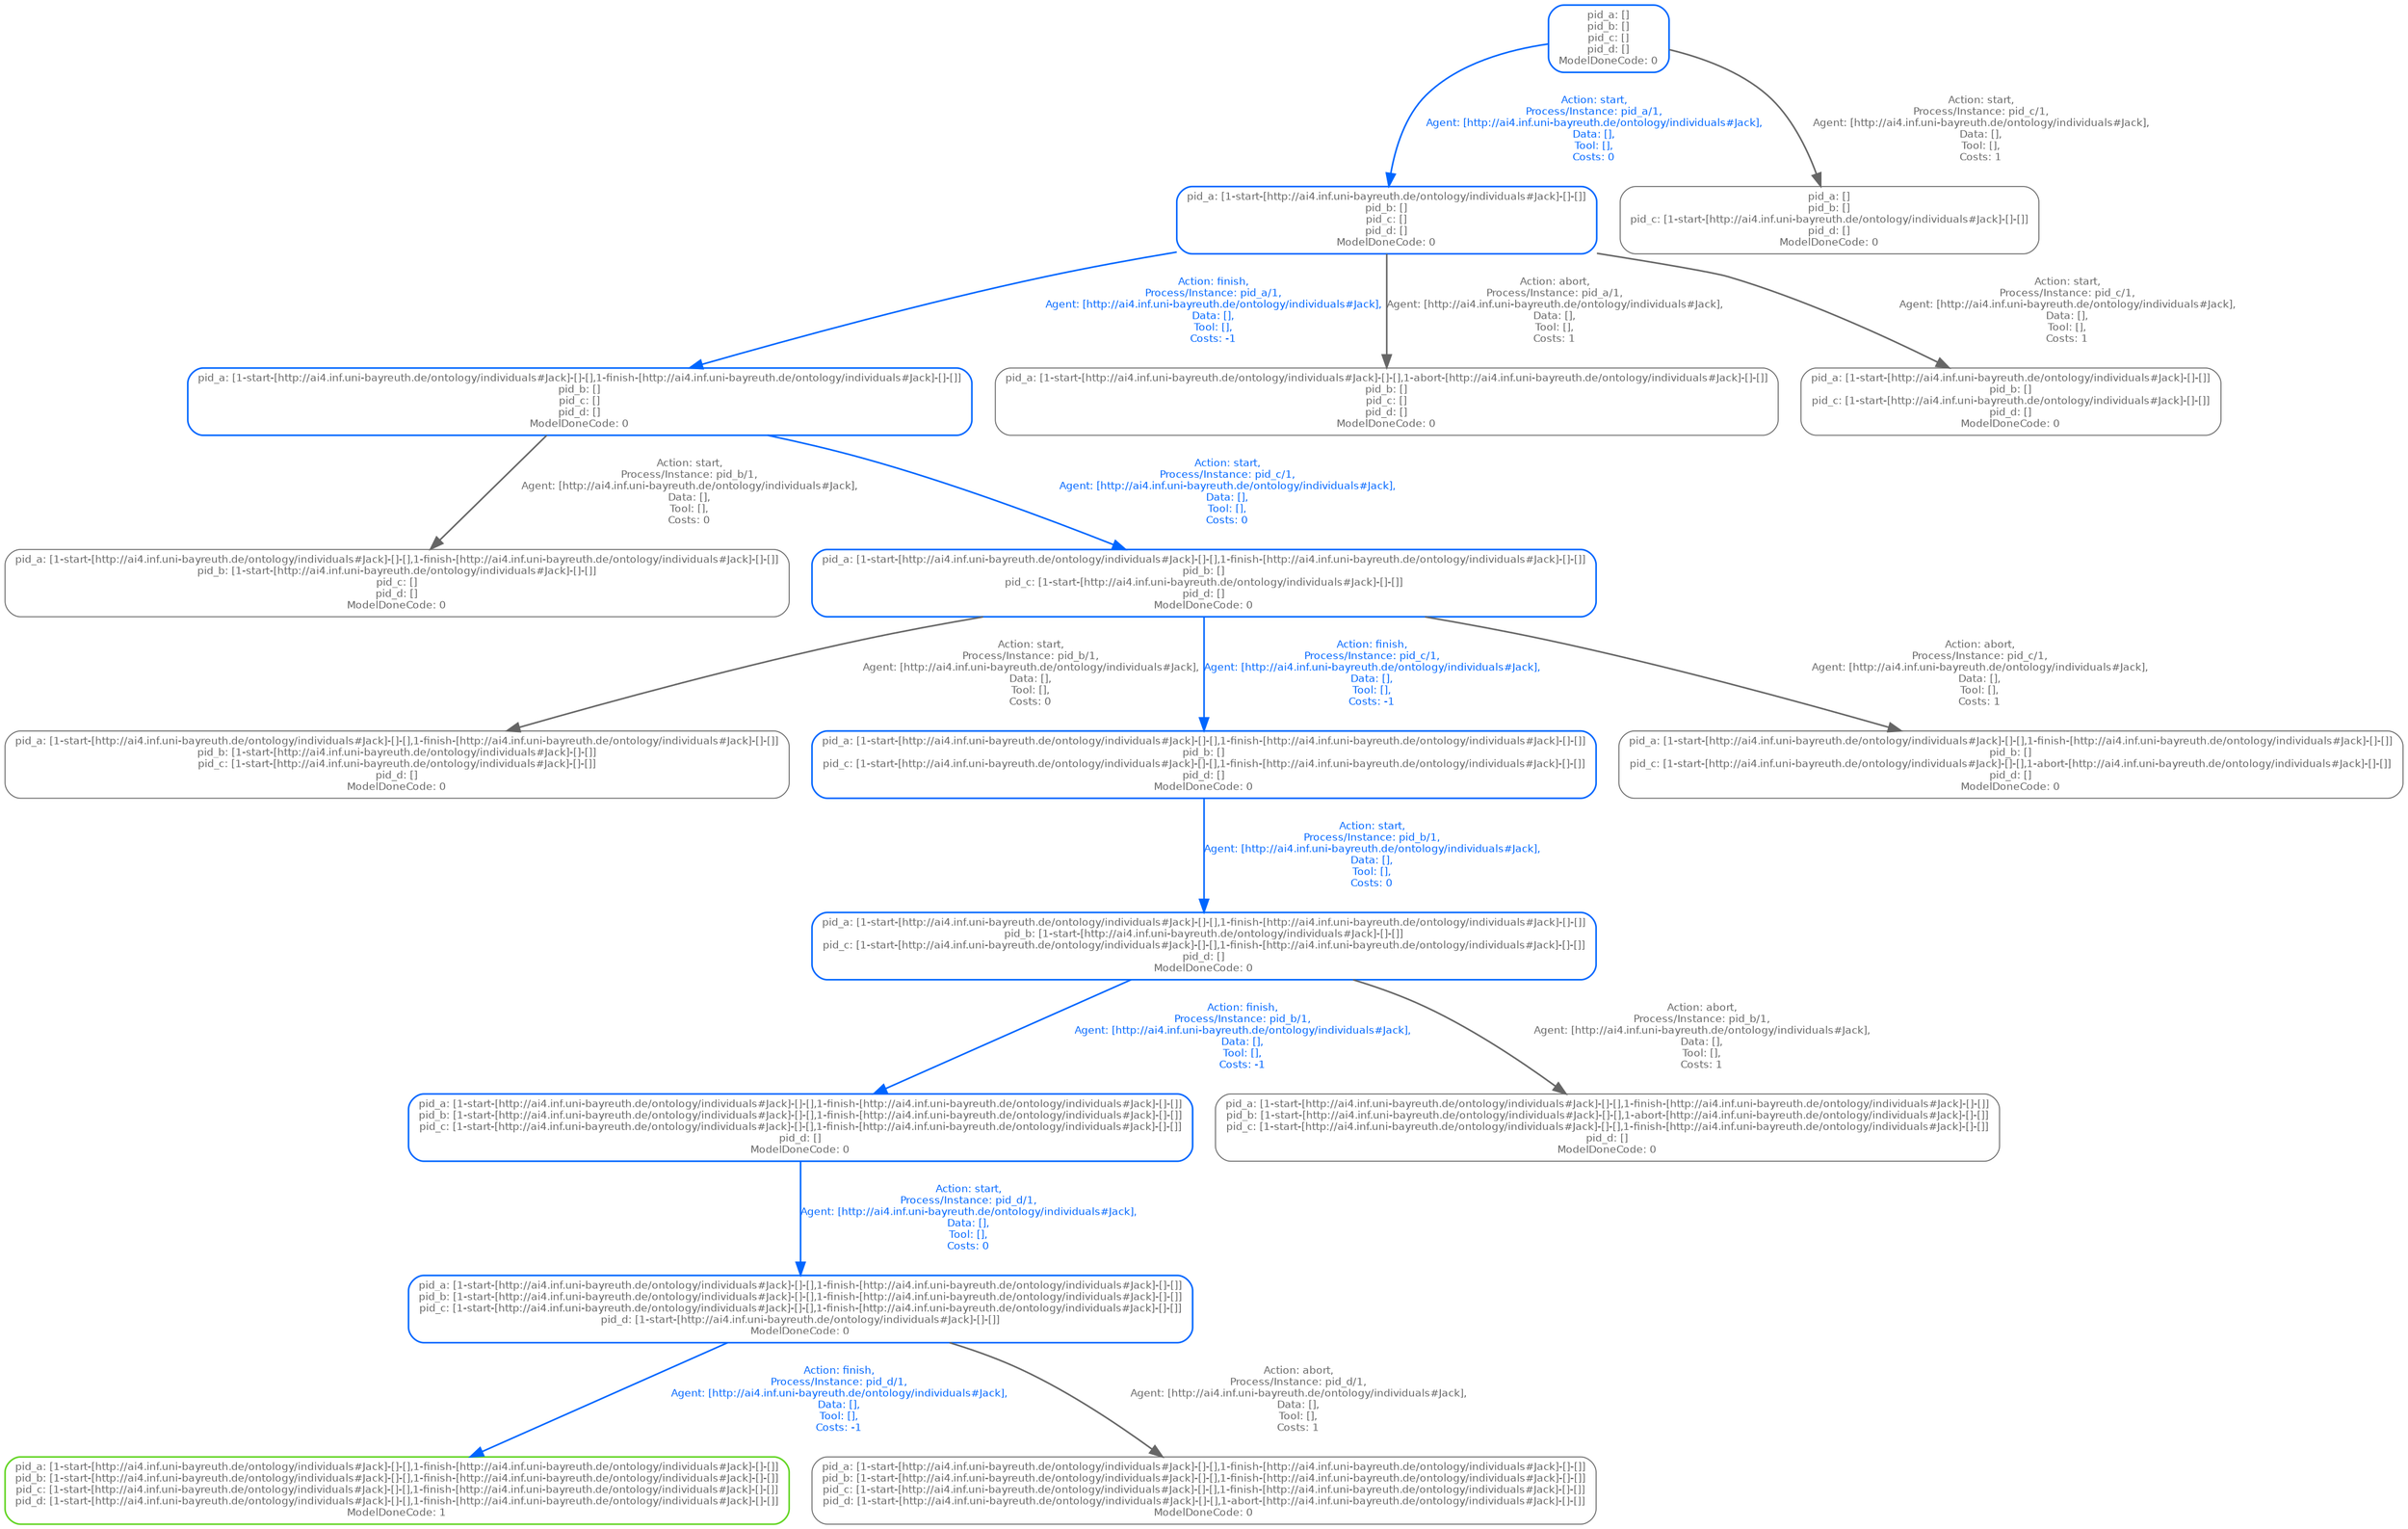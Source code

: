 digraph untitled 
{
 size = "30,30";

	"pid_a: []\npid_b: []\npid_c: []\npid_d: []\nModelDoneCode: 0" -> "pid_a: [1-start-[http://ai4.inf.uni-bayreuth.de/ontology/individuals#Jack]-[]-[]]\npid_b: []\npid_c: []\npid_d: []\nModelDoneCode: 0" [label="Action: start,\nProcess/Instance: pid_a/1,\nAgent: [http://ai4.inf.uni-bayreuth.de/ontology/individuals#Jack],\nData: [],\nTool: [],\nCosts: 0" style="setlinewidth(1.25)" color="#0066FF" fontcolor="#0066FF" fontcolor="#0066FF" fontcolor="#0066FF" fontname="Helvetica" fontsize="8"];
	"pid_a: []\npid_b: []\npid_c: []\npid_d: []\nModelDoneCode: 0" [label="pid_a: []\npid_b: []\npid_c: []\npid_d: []\nModelDoneCode: 0" shape=box color="#0066FF", fontcolor="#666666", fontname="Helvetica" fontsize="8", style="rounded, setlinewidth(1.25)"];
	"pid_a: [1-start-[http://ai4.inf.uni-bayreuth.de/ontology/individuals#Jack]-[]-[]]\npid_b: []\npid_c: []\npid_d: []\nModelDoneCode: 0" [label="pid_a: [1-start-[http://ai4.inf.uni-bayreuth.de/ontology/individuals#Jack]-[]-[]]\npid_b: []\npid_c: []\npid_d: []\nModelDoneCode: 0" shape=box color="#0066FF", fontcolor="#666666", fontname="Helvetica" fontsize="8", style="rounded, setlinewidth(1.25)"];
	"pid_a: []\npid_b: []\npid_c: []\npid_d: []\nModelDoneCode: 0" -> "pid_a: []\npid_b: []\npid_c: [1-start-[http://ai4.inf.uni-bayreuth.de/ontology/individuals#Jack]-[]-[]]\npid_d: []\nModelDoneCode: 0" [label="Action: start,\nProcess/Instance: pid_c/1,\nAgent: [http://ai4.inf.uni-bayreuth.de/ontology/individuals#Jack],\nData: [],\nTool: [],\nCosts: 1" style="setlinewidth(1.25)" color="#666666" fontcolor="#666666" fontname="Helvetica" fontsize="8"];
	"pid_a: []\npid_b: []\npid_c: []\npid_d: []\nModelDoneCode: 0" [label="pid_a: []\npid_b: []\npid_c: []\npid_d: []\nModelDoneCode: 0" shape=box color="#0066FF", fontcolor="#666666", fontname="Helvetica" fontsize="8", style="rounded, setlinewidth(1.25)"];
	"pid_a: []\npid_b: []\npid_c: [1-start-[http://ai4.inf.uni-bayreuth.de/ontology/individuals#Jack]-[]-[]]\npid_d: []\nModelDoneCode: 0" [label="pid_a: []\npid_b: []\npid_c: [1-start-[http://ai4.inf.uni-bayreuth.de/ontology/individuals#Jack]-[]-[]]\npid_d: []\nModelDoneCode: 0" shape=box color="#666666", fontcolor="#666666", fontname="Helvetica" fontsize="8", style="rounded, setlinewidth(0.75)"];
	"pid_a: [1-start-[http://ai4.inf.uni-bayreuth.de/ontology/individuals#Jack]-[]-[]]\npid_b: []\npid_c: []\npid_d: []\nModelDoneCode: 0" -> "pid_a: [1-start-[http://ai4.inf.uni-bayreuth.de/ontology/individuals#Jack]-[]-[],1-finish-[http://ai4.inf.uni-bayreuth.de/ontology/individuals#Jack]-[]-[]]\npid_b: []\npid_c: []\npid_d: []\nModelDoneCode: 0" [label="Action: finish,\nProcess/Instance: pid_a/1,\nAgent: [http://ai4.inf.uni-bayreuth.de/ontology/individuals#Jack],\nData: [],\nTool: [],\nCosts: -1" style="setlinewidth(1.25)" color="#0066FF" fontcolor="#0066FF" fontcolor="#0066FF" fontcolor="#0066FF" fontname="Helvetica" fontsize="8"];
	"pid_a: [1-start-[http://ai4.inf.uni-bayreuth.de/ontology/individuals#Jack]-[]-[]]\npid_b: []\npid_c: []\npid_d: []\nModelDoneCode: 0" [label="pid_a: [1-start-[http://ai4.inf.uni-bayreuth.de/ontology/individuals#Jack]-[]-[]]\npid_b: []\npid_c: []\npid_d: []\nModelDoneCode: 0" shape=box color="#0066FF", fontcolor="#666666", fontname="Helvetica" fontsize="8", style="rounded, setlinewidth(1.25)"];
	"pid_a: [1-start-[http://ai4.inf.uni-bayreuth.de/ontology/individuals#Jack]-[]-[],1-finish-[http://ai4.inf.uni-bayreuth.de/ontology/individuals#Jack]-[]-[]]\npid_b: []\npid_c: []\npid_d: []\nModelDoneCode: 0" [label="pid_a: [1-start-[http://ai4.inf.uni-bayreuth.de/ontology/individuals#Jack]-[]-[],1-finish-[http://ai4.inf.uni-bayreuth.de/ontology/individuals#Jack]-[]-[]]\npid_b: []\npid_c: []\npid_d: []\nModelDoneCode: 0" shape=box color="#0066FF", fontcolor="#666666", fontname="Helvetica" fontsize="8", style="rounded, setlinewidth(1.25)"];
	"pid_a: [1-start-[http://ai4.inf.uni-bayreuth.de/ontology/individuals#Jack]-[]-[]]\npid_b: []\npid_c: []\npid_d: []\nModelDoneCode: 0" -> "pid_a: [1-start-[http://ai4.inf.uni-bayreuth.de/ontology/individuals#Jack]-[]-[],1-abort-[http://ai4.inf.uni-bayreuth.de/ontology/individuals#Jack]-[]-[]]\npid_b: []\npid_c: []\npid_d: []\nModelDoneCode: 0" [label="Action: abort,\nProcess/Instance: pid_a/1,\nAgent: [http://ai4.inf.uni-bayreuth.de/ontology/individuals#Jack],\nData: [],\nTool: [],\nCosts: 1" style="setlinewidth(1.25)" color="#666666" fontcolor="#666666" fontname="Helvetica" fontsize="8"];
	"pid_a: [1-start-[http://ai4.inf.uni-bayreuth.de/ontology/individuals#Jack]-[]-[]]\npid_b: []\npid_c: []\npid_d: []\nModelDoneCode: 0" [label="pid_a: [1-start-[http://ai4.inf.uni-bayreuth.de/ontology/individuals#Jack]-[]-[]]\npid_b: []\npid_c: []\npid_d: []\nModelDoneCode: 0" shape=box color="#0066FF", fontcolor="#666666", fontname="Helvetica" fontsize="8", style="rounded, setlinewidth(1.25)"];
	"pid_a: [1-start-[http://ai4.inf.uni-bayreuth.de/ontology/individuals#Jack]-[]-[],1-abort-[http://ai4.inf.uni-bayreuth.de/ontology/individuals#Jack]-[]-[]]\npid_b: []\npid_c: []\npid_d: []\nModelDoneCode: 0" [label="pid_a: [1-start-[http://ai4.inf.uni-bayreuth.de/ontology/individuals#Jack]-[]-[],1-abort-[http://ai4.inf.uni-bayreuth.de/ontology/individuals#Jack]-[]-[]]\npid_b: []\npid_c: []\npid_d: []\nModelDoneCode: 0" shape=box color="#666666", fontcolor="#666666", fontname="Helvetica" fontsize="8", style="rounded, setlinewidth(0.75)"];
	"pid_a: [1-start-[http://ai4.inf.uni-bayreuth.de/ontology/individuals#Jack]-[]-[]]\npid_b: []\npid_c: []\npid_d: []\nModelDoneCode: 0" -> "pid_a: [1-start-[http://ai4.inf.uni-bayreuth.de/ontology/individuals#Jack]-[]-[]]\npid_b: []\npid_c: [1-start-[http://ai4.inf.uni-bayreuth.de/ontology/individuals#Jack]-[]-[]]\npid_d: []\nModelDoneCode: 0" [label="Action: start,\nProcess/Instance: pid_c/1,\nAgent: [http://ai4.inf.uni-bayreuth.de/ontology/individuals#Jack],\nData: [],\nTool: [],\nCosts: 1" style="setlinewidth(1.25)" color="#666666" fontcolor="#666666" fontname="Helvetica" fontsize="8"];
	"pid_a: [1-start-[http://ai4.inf.uni-bayreuth.de/ontology/individuals#Jack]-[]-[]]\npid_b: []\npid_c: []\npid_d: []\nModelDoneCode: 0" [label="pid_a: [1-start-[http://ai4.inf.uni-bayreuth.de/ontology/individuals#Jack]-[]-[]]\npid_b: []\npid_c: []\npid_d: []\nModelDoneCode: 0" shape=box color="#0066FF", fontcolor="#666666", fontname="Helvetica" fontsize="8", style="rounded, setlinewidth(1.25)"];
	"pid_a: [1-start-[http://ai4.inf.uni-bayreuth.de/ontology/individuals#Jack]-[]-[]]\npid_b: []\npid_c: [1-start-[http://ai4.inf.uni-bayreuth.de/ontology/individuals#Jack]-[]-[]]\npid_d: []\nModelDoneCode: 0" [label="pid_a: [1-start-[http://ai4.inf.uni-bayreuth.de/ontology/individuals#Jack]-[]-[]]\npid_b: []\npid_c: [1-start-[http://ai4.inf.uni-bayreuth.de/ontology/individuals#Jack]-[]-[]]\npid_d: []\nModelDoneCode: 0" shape=box color="#666666", fontcolor="#666666", fontname="Helvetica" fontsize="8", style="rounded, setlinewidth(0.75)"];
	"pid_a: [1-start-[http://ai4.inf.uni-bayreuth.de/ontology/individuals#Jack]-[]-[],1-finish-[http://ai4.inf.uni-bayreuth.de/ontology/individuals#Jack]-[]-[]]\npid_b: []\npid_c: []\npid_d: []\nModelDoneCode: 0" -> "pid_a: [1-start-[http://ai4.inf.uni-bayreuth.de/ontology/individuals#Jack]-[]-[],1-finish-[http://ai4.inf.uni-bayreuth.de/ontology/individuals#Jack]-[]-[]]\npid_b: [1-start-[http://ai4.inf.uni-bayreuth.de/ontology/individuals#Jack]-[]-[]]\npid_c: []\npid_d: []\nModelDoneCode: 0" [label="Action: start,\nProcess/Instance: pid_b/1,\nAgent: [http://ai4.inf.uni-bayreuth.de/ontology/individuals#Jack],\nData: [],\nTool: [],\nCosts: 0" style="setlinewidth(1.25)" color="#666666" fontcolor="#666666" fontname="Helvetica" fontsize="8"];
	"pid_a: [1-start-[http://ai4.inf.uni-bayreuth.de/ontology/individuals#Jack]-[]-[],1-finish-[http://ai4.inf.uni-bayreuth.de/ontology/individuals#Jack]-[]-[]]\npid_b: []\npid_c: []\npid_d: []\nModelDoneCode: 0" [label="pid_a: [1-start-[http://ai4.inf.uni-bayreuth.de/ontology/individuals#Jack]-[]-[],1-finish-[http://ai4.inf.uni-bayreuth.de/ontology/individuals#Jack]-[]-[]]\npid_b: []\npid_c: []\npid_d: []\nModelDoneCode: 0" shape=box color="#0066FF", fontcolor="#666666", fontname="Helvetica" fontsize="8", style="rounded, setlinewidth(1.25)"];
	"pid_a: [1-start-[http://ai4.inf.uni-bayreuth.de/ontology/individuals#Jack]-[]-[],1-finish-[http://ai4.inf.uni-bayreuth.de/ontology/individuals#Jack]-[]-[]]\npid_b: [1-start-[http://ai4.inf.uni-bayreuth.de/ontology/individuals#Jack]-[]-[]]\npid_c: []\npid_d: []\nModelDoneCode: 0" [label="pid_a: [1-start-[http://ai4.inf.uni-bayreuth.de/ontology/individuals#Jack]-[]-[],1-finish-[http://ai4.inf.uni-bayreuth.de/ontology/individuals#Jack]-[]-[]]\npid_b: [1-start-[http://ai4.inf.uni-bayreuth.de/ontology/individuals#Jack]-[]-[]]\npid_c: []\npid_d: []\nModelDoneCode: 0" shape=box color="#666666", fontcolor="#666666", fontname="Helvetica" fontsize="8", style="rounded, setlinewidth(0.75)"];
	"pid_a: [1-start-[http://ai4.inf.uni-bayreuth.de/ontology/individuals#Jack]-[]-[],1-finish-[http://ai4.inf.uni-bayreuth.de/ontology/individuals#Jack]-[]-[]]\npid_b: []\npid_c: []\npid_d: []\nModelDoneCode: 0" -> "pid_a: [1-start-[http://ai4.inf.uni-bayreuth.de/ontology/individuals#Jack]-[]-[],1-finish-[http://ai4.inf.uni-bayreuth.de/ontology/individuals#Jack]-[]-[]]\npid_b: []\npid_c: [1-start-[http://ai4.inf.uni-bayreuth.de/ontology/individuals#Jack]-[]-[]]\npid_d: []\nModelDoneCode: 0" [label="Action: start,\nProcess/Instance: pid_c/1,\nAgent: [http://ai4.inf.uni-bayreuth.de/ontology/individuals#Jack],\nData: [],\nTool: [],\nCosts: 0" style="setlinewidth(1.25)" color="#0066FF" fontcolor="#0066FF" fontcolor="#0066FF" fontcolor="#0066FF" fontname="Helvetica" fontsize="8"];
	"pid_a: [1-start-[http://ai4.inf.uni-bayreuth.de/ontology/individuals#Jack]-[]-[],1-finish-[http://ai4.inf.uni-bayreuth.de/ontology/individuals#Jack]-[]-[]]\npid_b: []\npid_c: []\npid_d: []\nModelDoneCode: 0" [label="pid_a: [1-start-[http://ai4.inf.uni-bayreuth.de/ontology/individuals#Jack]-[]-[],1-finish-[http://ai4.inf.uni-bayreuth.de/ontology/individuals#Jack]-[]-[]]\npid_b: []\npid_c: []\npid_d: []\nModelDoneCode: 0" shape=box color="#0066FF", fontcolor="#666666", fontname="Helvetica" fontsize="8", style="rounded, setlinewidth(1.25)"];
	"pid_a: [1-start-[http://ai4.inf.uni-bayreuth.de/ontology/individuals#Jack]-[]-[],1-finish-[http://ai4.inf.uni-bayreuth.de/ontology/individuals#Jack]-[]-[]]\npid_b: []\npid_c: [1-start-[http://ai4.inf.uni-bayreuth.de/ontology/individuals#Jack]-[]-[]]\npid_d: []\nModelDoneCode: 0" [label="pid_a: [1-start-[http://ai4.inf.uni-bayreuth.de/ontology/individuals#Jack]-[]-[],1-finish-[http://ai4.inf.uni-bayreuth.de/ontology/individuals#Jack]-[]-[]]\npid_b: []\npid_c: [1-start-[http://ai4.inf.uni-bayreuth.de/ontology/individuals#Jack]-[]-[]]\npid_d: []\nModelDoneCode: 0" shape=box color="#0066FF", fontcolor="#666666", fontname="Helvetica" fontsize="8", style="rounded, setlinewidth(1.25)"];
	"pid_a: [1-start-[http://ai4.inf.uni-bayreuth.de/ontology/individuals#Jack]-[]-[],1-finish-[http://ai4.inf.uni-bayreuth.de/ontology/individuals#Jack]-[]-[]]\npid_b: []\npid_c: [1-start-[http://ai4.inf.uni-bayreuth.de/ontology/individuals#Jack]-[]-[]]\npid_d: []\nModelDoneCode: 0" -> "pid_a: [1-start-[http://ai4.inf.uni-bayreuth.de/ontology/individuals#Jack]-[]-[],1-finish-[http://ai4.inf.uni-bayreuth.de/ontology/individuals#Jack]-[]-[]]\npid_b: [1-start-[http://ai4.inf.uni-bayreuth.de/ontology/individuals#Jack]-[]-[]]\npid_c: [1-start-[http://ai4.inf.uni-bayreuth.de/ontology/individuals#Jack]-[]-[]]\npid_d: []\nModelDoneCode: 0" [label="Action: start,\nProcess/Instance: pid_b/1,\nAgent: [http://ai4.inf.uni-bayreuth.de/ontology/individuals#Jack],\nData: [],\nTool: [],\nCosts: 0" style="setlinewidth(1.25)" color="#666666" fontcolor="#666666" fontname="Helvetica" fontsize="8"];
	"pid_a: [1-start-[http://ai4.inf.uni-bayreuth.de/ontology/individuals#Jack]-[]-[],1-finish-[http://ai4.inf.uni-bayreuth.de/ontology/individuals#Jack]-[]-[]]\npid_b: []\npid_c: [1-start-[http://ai4.inf.uni-bayreuth.de/ontology/individuals#Jack]-[]-[]]\npid_d: []\nModelDoneCode: 0" [label="pid_a: [1-start-[http://ai4.inf.uni-bayreuth.de/ontology/individuals#Jack]-[]-[],1-finish-[http://ai4.inf.uni-bayreuth.de/ontology/individuals#Jack]-[]-[]]\npid_b: []\npid_c: [1-start-[http://ai4.inf.uni-bayreuth.de/ontology/individuals#Jack]-[]-[]]\npid_d: []\nModelDoneCode: 0" shape=box color="#0066FF", fontcolor="#666666", fontname="Helvetica" fontsize="8", style="rounded, setlinewidth(1.25)"];
	"pid_a: [1-start-[http://ai4.inf.uni-bayreuth.de/ontology/individuals#Jack]-[]-[],1-finish-[http://ai4.inf.uni-bayreuth.de/ontology/individuals#Jack]-[]-[]]\npid_b: [1-start-[http://ai4.inf.uni-bayreuth.de/ontology/individuals#Jack]-[]-[]]\npid_c: [1-start-[http://ai4.inf.uni-bayreuth.de/ontology/individuals#Jack]-[]-[]]\npid_d: []\nModelDoneCode: 0" [label="pid_a: [1-start-[http://ai4.inf.uni-bayreuth.de/ontology/individuals#Jack]-[]-[],1-finish-[http://ai4.inf.uni-bayreuth.de/ontology/individuals#Jack]-[]-[]]\npid_b: [1-start-[http://ai4.inf.uni-bayreuth.de/ontology/individuals#Jack]-[]-[]]\npid_c: [1-start-[http://ai4.inf.uni-bayreuth.de/ontology/individuals#Jack]-[]-[]]\npid_d: []\nModelDoneCode: 0" shape=box color="#666666", fontcolor="#666666", fontname="Helvetica" fontsize="8", style="rounded, setlinewidth(0.75)"];
	"pid_a: [1-start-[http://ai4.inf.uni-bayreuth.de/ontology/individuals#Jack]-[]-[],1-finish-[http://ai4.inf.uni-bayreuth.de/ontology/individuals#Jack]-[]-[]]\npid_b: []\npid_c: [1-start-[http://ai4.inf.uni-bayreuth.de/ontology/individuals#Jack]-[]-[]]\npid_d: []\nModelDoneCode: 0" -> "pid_a: [1-start-[http://ai4.inf.uni-bayreuth.de/ontology/individuals#Jack]-[]-[],1-finish-[http://ai4.inf.uni-bayreuth.de/ontology/individuals#Jack]-[]-[]]\npid_b: []\npid_c: [1-start-[http://ai4.inf.uni-bayreuth.de/ontology/individuals#Jack]-[]-[],1-finish-[http://ai4.inf.uni-bayreuth.de/ontology/individuals#Jack]-[]-[]]\npid_d: []\nModelDoneCode: 0" [label="Action: finish,\nProcess/Instance: pid_c/1,\nAgent: [http://ai4.inf.uni-bayreuth.de/ontology/individuals#Jack],\nData: [],\nTool: [],\nCosts: -1" style="setlinewidth(1.25)" color="#0066FF" fontcolor="#0066FF" fontcolor="#0066FF" fontcolor="#0066FF" fontname="Helvetica" fontsize="8"];
	"pid_a: [1-start-[http://ai4.inf.uni-bayreuth.de/ontology/individuals#Jack]-[]-[],1-finish-[http://ai4.inf.uni-bayreuth.de/ontology/individuals#Jack]-[]-[]]\npid_b: []\npid_c: [1-start-[http://ai4.inf.uni-bayreuth.de/ontology/individuals#Jack]-[]-[]]\npid_d: []\nModelDoneCode: 0" [label="pid_a: [1-start-[http://ai4.inf.uni-bayreuth.de/ontology/individuals#Jack]-[]-[],1-finish-[http://ai4.inf.uni-bayreuth.de/ontology/individuals#Jack]-[]-[]]\npid_b: []\npid_c: [1-start-[http://ai4.inf.uni-bayreuth.de/ontology/individuals#Jack]-[]-[]]\npid_d: []\nModelDoneCode: 0" shape=box color="#0066FF", fontcolor="#666666", fontname="Helvetica" fontsize="8", style="rounded, setlinewidth(1.25)"];
	"pid_a: [1-start-[http://ai4.inf.uni-bayreuth.de/ontology/individuals#Jack]-[]-[],1-finish-[http://ai4.inf.uni-bayreuth.de/ontology/individuals#Jack]-[]-[]]\npid_b: []\npid_c: [1-start-[http://ai4.inf.uni-bayreuth.de/ontology/individuals#Jack]-[]-[],1-finish-[http://ai4.inf.uni-bayreuth.de/ontology/individuals#Jack]-[]-[]]\npid_d: []\nModelDoneCode: 0" [label="pid_a: [1-start-[http://ai4.inf.uni-bayreuth.de/ontology/individuals#Jack]-[]-[],1-finish-[http://ai4.inf.uni-bayreuth.de/ontology/individuals#Jack]-[]-[]]\npid_b: []\npid_c: [1-start-[http://ai4.inf.uni-bayreuth.de/ontology/individuals#Jack]-[]-[],1-finish-[http://ai4.inf.uni-bayreuth.de/ontology/individuals#Jack]-[]-[]]\npid_d: []\nModelDoneCode: 0" shape=box color="#0066FF", fontcolor="#666666", fontname="Helvetica" fontsize="8", style="rounded, setlinewidth(1.25)"];
	"pid_a: [1-start-[http://ai4.inf.uni-bayreuth.de/ontology/individuals#Jack]-[]-[],1-finish-[http://ai4.inf.uni-bayreuth.de/ontology/individuals#Jack]-[]-[]]\npid_b: []\npid_c: [1-start-[http://ai4.inf.uni-bayreuth.de/ontology/individuals#Jack]-[]-[]]\npid_d: []\nModelDoneCode: 0" -> "pid_a: [1-start-[http://ai4.inf.uni-bayreuth.de/ontology/individuals#Jack]-[]-[],1-finish-[http://ai4.inf.uni-bayreuth.de/ontology/individuals#Jack]-[]-[]]\npid_b: []\npid_c: [1-start-[http://ai4.inf.uni-bayreuth.de/ontology/individuals#Jack]-[]-[],1-abort-[http://ai4.inf.uni-bayreuth.de/ontology/individuals#Jack]-[]-[]]\npid_d: []\nModelDoneCode: 0" [label="Action: abort,\nProcess/Instance: pid_c/1,\nAgent: [http://ai4.inf.uni-bayreuth.de/ontology/individuals#Jack],\nData: [],\nTool: [],\nCosts: 1" style="setlinewidth(1.25)" color="#666666" fontcolor="#666666" fontname="Helvetica" fontsize="8"];
	"pid_a: [1-start-[http://ai4.inf.uni-bayreuth.de/ontology/individuals#Jack]-[]-[],1-finish-[http://ai4.inf.uni-bayreuth.de/ontology/individuals#Jack]-[]-[]]\npid_b: []\npid_c: [1-start-[http://ai4.inf.uni-bayreuth.de/ontology/individuals#Jack]-[]-[]]\npid_d: []\nModelDoneCode: 0" [label="pid_a: [1-start-[http://ai4.inf.uni-bayreuth.de/ontology/individuals#Jack]-[]-[],1-finish-[http://ai4.inf.uni-bayreuth.de/ontology/individuals#Jack]-[]-[]]\npid_b: []\npid_c: [1-start-[http://ai4.inf.uni-bayreuth.de/ontology/individuals#Jack]-[]-[]]\npid_d: []\nModelDoneCode: 0" shape=box color="#0066FF", fontcolor="#666666", fontname="Helvetica" fontsize="8", style="rounded, setlinewidth(1.25)"];
	"pid_a: [1-start-[http://ai4.inf.uni-bayreuth.de/ontology/individuals#Jack]-[]-[],1-finish-[http://ai4.inf.uni-bayreuth.de/ontology/individuals#Jack]-[]-[]]\npid_b: []\npid_c: [1-start-[http://ai4.inf.uni-bayreuth.de/ontology/individuals#Jack]-[]-[],1-abort-[http://ai4.inf.uni-bayreuth.de/ontology/individuals#Jack]-[]-[]]\npid_d: []\nModelDoneCode: 0" [label="pid_a: [1-start-[http://ai4.inf.uni-bayreuth.de/ontology/individuals#Jack]-[]-[],1-finish-[http://ai4.inf.uni-bayreuth.de/ontology/individuals#Jack]-[]-[]]\npid_b: []\npid_c: [1-start-[http://ai4.inf.uni-bayreuth.de/ontology/individuals#Jack]-[]-[],1-abort-[http://ai4.inf.uni-bayreuth.de/ontology/individuals#Jack]-[]-[]]\npid_d: []\nModelDoneCode: 0" shape=box color="#666666", fontcolor="#666666", fontname="Helvetica" fontsize="8", style="rounded, setlinewidth(0.75)"];
	"pid_a: [1-start-[http://ai4.inf.uni-bayreuth.de/ontology/individuals#Jack]-[]-[],1-finish-[http://ai4.inf.uni-bayreuth.de/ontology/individuals#Jack]-[]-[]]\npid_b: []\npid_c: [1-start-[http://ai4.inf.uni-bayreuth.de/ontology/individuals#Jack]-[]-[],1-finish-[http://ai4.inf.uni-bayreuth.de/ontology/individuals#Jack]-[]-[]]\npid_d: []\nModelDoneCode: 0" -> "pid_a: [1-start-[http://ai4.inf.uni-bayreuth.de/ontology/individuals#Jack]-[]-[],1-finish-[http://ai4.inf.uni-bayreuth.de/ontology/individuals#Jack]-[]-[]]\npid_b: [1-start-[http://ai4.inf.uni-bayreuth.de/ontology/individuals#Jack]-[]-[]]\npid_c: [1-start-[http://ai4.inf.uni-bayreuth.de/ontology/individuals#Jack]-[]-[],1-finish-[http://ai4.inf.uni-bayreuth.de/ontology/individuals#Jack]-[]-[]]\npid_d: []\nModelDoneCode: 0" [label="Action: start,\nProcess/Instance: pid_b/1,\nAgent: [http://ai4.inf.uni-bayreuth.de/ontology/individuals#Jack],\nData: [],\nTool: [],\nCosts: 0" style="setlinewidth(1.25)" color="#0066FF" fontcolor="#0066FF" fontcolor="#0066FF" fontcolor="#0066FF" fontname="Helvetica" fontsize="8"];
	"pid_a: [1-start-[http://ai4.inf.uni-bayreuth.de/ontology/individuals#Jack]-[]-[],1-finish-[http://ai4.inf.uni-bayreuth.de/ontology/individuals#Jack]-[]-[]]\npid_b: []\npid_c: [1-start-[http://ai4.inf.uni-bayreuth.de/ontology/individuals#Jack]-[]-[],1-finish-[http://ai4.inf.uni-bayreuth.de/ontology/individuals#Jack]-[]-[]]\npid_d: []\nModelDoneCode: 0" [label="pid_a: [1-start-[http://ai4.inf.uni-bayreuth.de/ontology/individuals#Jack]-[]-[],1-finish-[http://ai4.inf.uni-bayreuth.de/ontology/individuals#Jack]-[]-[]]\npid_b: []\npid_c: [1-start-[http://ai4.inf.uni-bayreuth.de/ontology/individuals#Jack]-[]-[],1-finish-[http://ai4.inf.uni-bayreuth.de/ontology/individuals#Jack]-[]-[]]\npid_d: []\nModelDoneCode: 0" shape=box color="#0066FF", fontcolor="#666666", fontname="Helvetica" fontsize="8", style="rounded, setlinewidth(1.25)"];
	"pid_a: [1-start-[http://ai4.inf.uni-bayreuth.de/ontology/individuals#Jack]-[]-[],1-finish-[http://ai4.inf.uni-bayreuth.de/ontology/individuals#Jack]-[]-[]]\npid_b: [1-start-[http://ai4.inf.uni-bayreuth.de/ontology/individuals#Jack]-[]-[]]\npid_c: [1-start-[http://ai4.inf.uni-bayreuth.de/ontology/individuals#Jack]-[]-[],1-finish-[http://ai4.inf.uni-bayreuth.de/ontology/individuals#Jack]-[]-[]]\npid_d: []\nModelDoneCode: 0" [label="pid_a: [1-start-[http://ai4.inf.uni-bayreuth.de/ontology/individuals#Jack]-[]-[],1-finish-[http://ai4.inf.uni-bayreuth.de/ontology/individuals#Jack]-[]-[]]\npid_b: [1-start-[http://ai4.inf.uni-bayreuth.de/ontology/individuals#Jack]-[]-[]]\npid_c: [1-start-[http://ai4.inf.uni-bayreuth.de/ontology/individuals#Jack]-[]-[],1-finish-[http://ai4.inf.uni-bayreuth.de/ontology/individuals#Jack]-[]-[]]\npid_d: []\nModelDoneCode: 0" shape=box color="#0066FF", fontcolor="#666666", fontname="Helvetica" fontsize="8", style="rounded, setlinewidth(1.25)"];
	"pid_a: [1-start-[http://ai4.inf.uni-bayreuth.de/ontology/individuals#Jack]-[]-[],1-finish-[http://ai4.inf.uni-bayreuth.de/ontology/individuals#Jack]-[]-[]]\npid_b: [1-start-[http://ai4.inf.uni-bayreuth.de/ontology/individuals#Jack]-[]-[]]\npid_c: [1-start-[http://ai4.inf.uni-bayreuth.de/ontology/individuals#Jack]-[]-[],1-finish-[http://ai4.inf.uni-bayreuth.de/ontology/individuals#Jack]-[]-[]]\npid_d: []\nModelDoneCode: 0" -> "pid_a: [1-start-[http://ai4.inf.uni-bayreuth.de/ontology/individuals#Jack]-[]-[],1-finish-[http://ai4.inf.uni-bayreuth.de/ontology/individuals#Jack]-[]-[]]\npid_b: [1-start-[http://ai4.inf.uni-bayreuth.de/ontology/individuals#Jack]-[]-[],1-finish-[http://ai4.inf.uni-bayreuth.de/ontology/individuals#Jack]-[]-[]]\npid_c: [1-start-[http://ai4.inf.uni-bayreuth.de/ontology/individuals#Jack]-[]-[],1-finish-[http://ai4.inf.uni-bayreuth.de/ontology/individuals#Jack]-[]-[]]\npid_d: []\nModelDoneCode: 0" [label="Action: finish,\nProcess/Instance: pid_b/1,\nAgent: [http://ai4.inf.uni-bayreuth.de/ontology/individuals#Jack],\nData: [],\nTool: [],\nCosts: -1" style="setlinewidth(1.25)" color="#0066FF" fontcolor="#0066FF" fontcolor="#0066FF" fontcolor="#0066FF" fontname="Helvetica" fontsize="8"];
	"pid_a: [1-start-[http://ai4.inf.uni-bayreuth.de/ontology/individuals#Jack]-[]-[],1-finish-[http://ai4.inf.uni-bayreuth.de/ontology/individuals#Jack]-[]-[]]\npid_b: [1-start-[http://ai4.inf.uni-bayreuth.de/ontology/individuals#Jack]-[]-[]]\npid_c: [1-start-[http://ai4.inf.uni-bayreuth.de/ontology/individuals#Jack]-[]-[],1-finish-[http://ai4.inf.uni-bayreuth.de/ontology/individuals#Jack]-[]-[]]\npid_d: []\nModelDoneCode: 0" [label="pid_a: [1-start-[http://ai4.inf.uni-bayreuth.de/ontology/individuals#Jack]-[]-[],1-finish-[http://ai4.inf.uni-bayreuth.de/ontology/individuals#Jack]-[]-[]]\npid_b: [1-start-[http://ai4.inf.uni-bayreuth.de/ontology/individuals#Jack]-[]-[]]\npid_c: [1-start-[http://ai4.inf.uni-bayreuth.de/ontology/individuals#Jack]-[]-[],1-finish-[http://ai4.inf.uni-bayreuth.de/ontology/individuals#Jack]-[]-[]]\npid_d: []\nModelDoneCode: 0" shape=box color="#0066FF", fontcolor="#666666", fontname="Helvetica" fontsize="8", style="rounded, setlinewidth(1.25)"];
	"pid_a: [1-start-[http://ai4.inf.uni-bayreuth.de/ontology/individuals#Jack]-[]-[],1-finish-[http://ai4.inf.uni-bayreuth.de/ontology/individuals#Jack]-[]-[]]\npid_b: [1-start-[http://ai4.inf.uni-bayreuth.de/ontology/individuals#Jack]-[]-[],1-finish-[http://ai4.inf.uni-bayreuth.de/ontology/individuals#Jack]-[]-[]]\npid_c: [1-start-[http://ai4.inf.uni-bayreuth.de/ontology/individuals#Jack]-[]-[],1-finish-[http://ai4.inf.uni-bayreuth.de/ontology/individuals#Jack]-[]-[]]\npid_d: []\nModelDoneCode: 0" [label="pid_a: [1-start-[http://ai4.inf.uni-bayreuth.de/ontology/individuals#Jack]-[]-[],1-finish-[http://ai4.inf.uni-bayreuth.de/ontology/individuals#Jack]-[]-[]]\npid_b: [1-start-[http://ai4.inf.uni-bayreuth.de/ontology/individuals#Jack]-[]-[],1-finish-[http://ai4.inf.uni-bayreuth.de/ontology/individuals#Jack]-[]-[]]\npid_c: [1-start-[http://ai4.inf.uni-bayreuth.de/ontology/individuals#Jack]-[]-[],1-finish-[http://ai4.inf.uni-bayreuth.de/ontology/individuals#Jack]-[]-[]]\npid_d: []\nModelDoneCode: 0" shape=box color="#0066FF", fontcolor="#666666", fontname="Helvetica" fontsize="8", style="rounded, setlinewidth(1.25)"];
	"pid_a: [1-start-[http://ai4.inf.uni-bayreuth.de/ontology/individuals#Jack]-[]-[],1-finish-[http://ai4.inf.uni-bayreuth.de/ontology/individuals#Jack]-[]-[]]\npid_b: [1-start-[http://ai4.inf.uni-bayreuth.de/ontology/individuals#Jack]-[]-[]]\npid_c: [1-start-[http://ai4.inf.uni-bayreuth.de/ontology/individuals#Jack]-[]-[],1-finish-[http://ai4.inf.uni-bayreuth.de/ontology/individuals#Jack]-[]-[]]\npid_d: []\nModelDoneCode: 0" -> "pid_a: [1-start-[http://ai4.inf.uni-bayreuth.de/ontology/individuals#Jack]-[]-[],1-finish-[http://ai4.inf.uni-bayreuth.de/ontology/individuals#Jack]-[]-[]]\npid_b: [1-start-[http://ai4.inf.uni-bayreuth.de/ontology/individuals#Jack]-[]-[],1-abort-[http://ai4.inf.uni-bayreuth.de/ontology/individuals#Jack]-[]-[]]\npid_c: [1-start-[http://ai4.inf.uni-bayreuth.de/ontology/individuals#Jack]-[]-[],1-finish-[http://ai4.inf.uni-bayreuth.de/ontology/individuals#Jack]-[]-[]]\npid_d: []\nModelDoneCode: 0" [label="Action: abort,\nProcess/Instance: pid_b/1,\nAgent: [http://ai4.inf.uni-bayreuth.de/ontology/individuals#Jack],\nData: [],\nTool: [],\nCosts: 1" style="setlinewidth(1.25)" color="#666666" fontcolor="#666666" fontname="Helvetica" fontsize="8"];
	"pid_a: [1-start-[http://ai4.inf.uni-bayreuth.de/ontology/individuals#Jack]-[]-[],1-finish-[http://ai4.inf.uni-bayreuth.de/ontology/individuals#Jack]-[]-[]]\npid_b: [1-start-[http://ai4.inf.uni-bayreuth.de/ontology/individuals#Jack]-[]-[]]\npid_c: [1-start-[http://ai4.inf.uni-bayreuth.de/ontology/individuals#Jack]-[]-[],1-finish-[http://ai4.inf.uni-bayreuth.de/ontology/individuals#Jack]-[]-[]]\npid_d: []\nModelDoneCode: 0" [label="pid_a: [1-start-[http://ai4.inf.uni-bayreuth.de/ontology/individuals#Jack]-[]-[],1-finish-[http://ai4.inf.uni-bayreuth.de/ontology/individuals#Jack]-[]-[]]\npid_b: [1-start-[http://ai4.inf.uni-bayreuth.de/ontology/individuals#Jack]-[]-[]]\npid_c: [1-start-[http://ai4.inf.uni-bayreuth.de/ontology/individuals#Jack]-[]-[],1-finish-[http://ai4.inf.uni-bayreuth.de/ontology/individuals#Jack]-[]-[]]\npid_d: []\nModelDoneCode: 0" shape=box color="#0066FF", fontcolor="#666666", fontname="Helvetica" fontsize="8", style="rounded, setlinewidth(1.25)"];
	"pid_a: [1-start-[http://ai4.inf.uni-bayreuth.de/ontology/individuals#Jack]-[]-[],1-finish-[http://ai4.inf.uni-bayreuth.de/ontology/individuals#Jack]-[]-[]]\npid_b: [1-start-[http://ai4.inf.uni-bayreuth.de/ontology/individuals#Jack]-[]-[],1-abort-[http://ai4.inf.uni-bayreuth.de/ontology/individuals#Jack]-[]-[]]\npid_c: [1-start-[http://ai4.inf.uni-bayreuth.de/ontology/individuals#Jack]-[]-[],1-finish-[http://ai4.inf.uni-bayreuth.de/ontology/individuals#Jack]-[]-[]]\npid_d: []\nModelDoneCode: 0" [label="pid_a: [1-start-[http://ai4.inf.uni-bayreuth.de/ontology/individuals#Jack]-[]-[],1-finish-[http://ai4.inf.uni-bayreuth.de/ontology/individuals#Jack]-[]-[]]\npid_b: [1-start-[http://ai4.inf.uni-bayreuth.de/ontology/individuals#Jack]-[]-[],1-abort-[http://ai4.inf.uni-bayreuth.de/ontology/individuals#Jack]-[]-[]]\npid_c: [1-start-[http://ai4.inf.uni-bayreuth.de/ontology/individuals#Jack]-[]-[],1-finish-[http://ai4.inf.uni-bayreuth.de/ontology/individuals#Jack]-[]-[]]\npid_d: []\nModelDoneCode: 0" shape=box color="#666666", fontcolor="#666666", fontname="Helvetica" fontsize="8", style="rounded, setlinewidth(0.75)"];
	"pid_a: [1-start-[http://ai4.inf.uni-bayreuth.de/ontology/individuals#Jack]-[]-[],1-finish-[http://ai4.inf.uni-bayreuth.de/ontology/individuals#Jack]-[]-[]]\npid_b: [1-start-[http://ai4.inf.uni-bayreuth.de/ontology/individuals#Jack]-[]-[],1-finish-[http://ai4.inf.uni-bayreuth.de/ontology/individuals#Jack]-[]-[]]\npid_c: [1-start-[http://ai4.inf.uni-bayreuth.de/ontology/individuals#Jack]-[]-[],1-finish-[http://ai4.inf.uni-bayreuth.de/ontology/individuals#Jack]-[]-[]]\npid_d: []\nModelDoneCode: 0" -> "pid_a: [1-start-[http://ai4.inf.uni-bayreuth.de/ontology/individuals#Jack]-[]-[],1-finish-[http://ai4.inf.uni-bayreuth.de/ontology/individuals#Jack]-[]-[]]\npid_b: [1-start-[http://ai4.inf.uni-bayreuth.de/ontology/individuals#Jack]-[]-[],1-finish-[http://ai4.inf.uni-bayreuth.de/ontology/individuals#Jack]-[]-[]]\npid_c: [1-start-[http://ai4.inf.uni-bayreuth.de/ontology/individuals#Jack]-[]-[],1-finish-[http://ai4.inf.uni-bayreuth.de/ontology/individuals#Jack]-[]-[]]\npid_d: [1-start-[http://ai4.inf.uni-bayreuth.de/ontology/individuals#Jack]-[]-[]]\nModelDoneCode: 0" [label="Action: start,\nProcess/Instance: pid_d/1,\nAgent: [http://ai4.inf.uni-bayreuth.de/ontology/individuals#Jack],\nData: [],\nTool: [],\nCosts: 0" style="setlinewidth(1.25)" color="#0066FF" fontcolor="#0066FF" fontcolor="#0066FF" fontcolor="#0066FF" fontname="Helvetica" fontsize="8"];
	"pid_a: [1-start-[http://ai4.inf.uni-bayreuth.de/ontology/individuals#Jack]-[]-[],1-finish-[http://ai4.inf.uni-bayreuth.de/ontology/individuals#Jack]-[]-[]]\npid_b: [1-start-[http://ai4.inf.uni-bayreuth.de/ontology/individuals#Jack]-[]-[],1-finish-[http://ai4.inf.uni-bayreuth.de/ontology/individuals#Jack]-[]-[]]\npid_c: [1-start-[http://ai4.inf.uni-bayreuth.de/ontology/individuals#Jack]-[]-[],1-finish-[http://ai4.inf.uni-bayreuth.de/ontology/individuals#Jack]-[]-[]]\npid_d: []\nModelDoneCode: 0" [label="pid_a: [1-start-[http://ai4.inf.uni-bayreuth.de/ontology/individuals#Jack]-[]-[],1-finish-[http://ai4.inf.uni-bayreuth.de/ontology/individuals#Jack]-[]-[]]\npid_b: [1-start-[http://ai4.inf.uni-bayreuth.de/ontology/individuals#Jack]-[]-[],1-finish-[http://ai4.inf.uni-bayreuth.de/ontology/individuals#Jack]-[]-[]]\npid_c: [1-start-[http://ai4.inf.uni-bayreuth.de/ontology/individuals#Jack]-[]-[],1-finish-[http://ai4.inf.uni-bayreuth.de/ontology/individuals#Jack]-[]-[]]\npid_d: []\nModelDoneCode: 0" shape=box color="#0066FF", fontcolor="#666666", fontname="Helvetica" fontsize="8", style="rounded, setlinewidth(1.25)"];
	"pid_a: [1-start-[http://ai4.inf.uni-bayreuth.de/ontology/individuals#Jack]-[]-[],1-finish-[http://ai4.inf.uni-bayreuth.de/ontology/individuals#Jack]-[]-[]]\npid_b: [1-start-[http://ai4.inf.uni-bayreuth.de/ontology/individuals#Jack]-[]-[],1-finish-[http://ai4.inf.uni-bayreuth.de/ontology/individuals#Jack]-[]-[]]\npid_c: [1-start-[http://ai4.inf.uni-bayreuth.de/ontology/individuals#Jack]-[]-[],1-finish-[http://ai4.inf.uni-bayreuth.de/ontology/individuals#Jack]-[]-[]]\npid_d: [1-start-[http://ai4.inf.uni-bayreuth.de/ontology/individuals#Jack]-[]-[]]\nModelDoneCode: 0" [label="pid_a: [1-start-[http://ai4.inf.uni-bayreuth.de/ontology/individuals#Jack]-[]-[],1-finish-[http://ai4.inf.uni-bayreuth.de/ontology/individuals#Jack]-[]-[]]\npid_b: [1-start-[http://ai4.inf.uni-bayreuth.de/ontology/individuals#Jack]-[]-[],1-finish-[http://ai4.inf.uni-bayreuth.de/ontology/individuals#Jack]-[]-[]]\npid_c: [1-start-[http://ai4.inf.uni-bayreuth.de/ontology/individuals#Jack]-[]-[],1-finish-[http://ai4.inf.uni-bayreuth.de/ontology/individuals#Jack]-[]-[]]\npid_d: [1-start-[http://ai4.inf.uni-bayreuth.de/ontology/individuals#Jack]-[]-[]]\nModelDoneCode: 0" shape=box color="#0066FF", fontcolor="#666666", fontname="Helvetica" fontsize="8", style="rounded, setlinewidth(1.25)"];
	"pid_a: [1-start-[http://ai4.inf.uni-bayreuth.de/ontology/individuals#Jack]-[]-[],1-finish-[http://ai4.inf.uni-bayreuth.de/ontology/individuals#Jack]-[]-[]]\npid_b: [1-start-[http://ai4.inf.uni-bayreuth.de/ontology/individuals#Jack]-[]-[],1-finish-[http://ai4.inf.uni-bayreuth.de/ontology/individuals#Jack]-[]-[]]\npid_c: [1-start-[http://ai4.inf.uni-bayreuth.de/ontology/individuals#Jack]-[]-[],1-finish-[http://ai4.inf.uni-bayreuth.de/ontology/individuals#Jack]-[]-[]]\npid_d: [1-start-[http://ai4.inf.uni-bayreuth.de/ontology/individuals#Jack]-[]-[]]\nModelDoneCode: 0" -> "pid_a: [1-start-[http://ai4.inf.uni-bayreuth.de/ontology/individuals#Jack]-[]-[],1-finish-[http://ai4.inf.uni-bayreuth.de/ontology/individuals#Jack]-[]-[]]\npid_b: [1-start-[http://ai4.inf.uni-bayreuth.de/ontology/individuals#Jack]-[]-[],1-finish-[http://ai4.inf.uni-bayreuth.de/ontology/individuals#Jack]-[]-[]]\npid_c: [1-start-[http://ai4.inf.uni-bayreuth.de/ontology/individuals#Jack]-[]-[],1-finish-[http://ai4.inf.uni-bayreuth.de/ontology/individuals#Jack]-[]-[]]\npid_d: [1-start-[http://ai4.inf.uni-bayreuth.de/ontology/individuals#Jack]-[]-[],1-finish-[http://ai4.inf.uni-bayreuth.de/ontology/individuals#Jack]-[]-[]]\nModelDoneCode: 1" [label="Action: finish,\nProcess/Instance: pid_d/1,\nAgent: [http://ai4.inf.uni-bayreuth.de/ontology/individuals#Jack],\nData: [],\nTool: [],\nCosts: -1" style="setlinewidth(1.25)" color="#0066FF" fontcolor="#0066FF" fontcolor="#0066FF" fontcolor="#0066FF" fontname="Helvetica" fontsize="8"];
	"pid_a: [1-start-[http://ai4.inf.uni-bayreuth.de/ontology/individuals#Jack]-[]-[],1-finish-[http://ai4.inf.uni-bayreuth.de/ontology/individuals#Jack]-[]-[]]\npid_b: [1-start-[http://ai4.inf.uni-bayreuth.de/ontology/individuals#Jack]-[]-[],1-finish-[http://ai4.inf.uni-bayreuth.de/ontology/individuals#Jack]-[]-[]]\npid_c: [1-start-[http://ai4.inf.uni-bayreuth.de/ontology/individuals#Jack]-[]-[],1-finish-[http://ai4.inf.uni-bayreuth.de/ontology/individuals#Jack]-[]-[]]\npid_d: [1-start-[http://ai4.inf.uni-bayreuth.de/ontology/individuals#Jack]-[]-[]]\nModelDoneCode: 0" [label="pid_a: [1-start-[http://ai4.inf.uni-bayreuth.de/ontology/individuals#Jack]-[]-[],1-finish-[http://ai4.inf.uni-bayreuth.de/ontology/individuals#Jack]-[]-[]]\npid_b: [1-start-[http://ai4.inf.uni-bayreuth.de/ontology/individuals#Jack]-[]-[],1-finish-[http://ai4.inf.uni-bayreuth.de/ontology/individuals#Jack]-[]-[]]\npid_c: [1-start-[http://ai4.inf.uni-bayreuth.de/ontology/individuals#Jack]-[]-[],1-finish-[http://ai4.inf.uni-bayreuth.de/ontology/individuals#Jack]-[]-[]]\npid_d: [1-start-[http://ai4.inf.uni-bayreuth.de/ontology/individuals#Jack]-[]-[]]\nModelDoneCode: 0" shape=box color="#0066FF", fontcolor="#666666", fontname="Helvetica" fontsize="8", style="rounded, setlinewidth(1.25)"];
	"pid_a: [1-start-[http://ai4.inf.uni-bayreuth.de/ontology/individuals#Jack]-[]-[],1-finish-[http://ai4.inf.uni-bayreuth.de/ontology/individuals#Jack]-[]-[]]\npid_b: [1-start-[http://ai4.inf.uni-bayreuth.de/ontology/individuals#Jack]-[]-[],1-finish-[http://ai4.inf.uni-bayreuth.de/ontology/individuals#Jack]-[]-[]]\npid_c: [1-start-[http://ai4.inf.uni-bayreuth.de/ontology/individuals#Jack]-[]-[],1-finish-[http://ai4.inf.uni-bayreuth.de/ontology/individuals#Jack]-[]-[]]\npid_d: [1-start-[http://ai4.inf.uni-bayreuth.de/ontology/individuals#Jack]-[]-[],1-finish-[http://ai4.inf.uni-bayreuth.de/ontology/individuals#Jack]-[]-[]]\nModelDoneCode: 1" [label="pid_a: [1-start-[http://ai4.inf.uni-bayreuth.de/ontology/individuals#Jack]-[]-[],1-finish-[http://ai4.inf.uni-bayreuth.de/ontology/individuals#Jack]-[]-[]]\npid_b: [1-start-[http://ai4.inf.uni-bayreuth.de/ontology/individuals#Jack]-[]-[],1-finish-[http://ai4.inf.uni-bayreuth.de/ontology/individuals#Jack]-[]-[]]\npid_c: [1-start-[http://ai4.inf.uni-bayreuth.de/ontology/individuals#Jack]-[]-[],1-finish-[http://ai4.inf.uni-bayreuth.de/ontology/individuals#Jack]-[]-[]]\npid_d: [1-start-[http://ai4.inf.uni-bayreuth.de/ontology/individuals#Jack]-[]-[],1-finish-[http://ai4.inf.uni-bayreuth.de/ontology/individuals#Jack]-[]-[]]\nModelDoneCode: 1" shape=box color="#62D523", fontcolor="#666666", fontname="Helvetica" fontsize="8", style="rounded, setlinewidth(1.25)"];
	"pid_a: [1-start-[http://ai4.inf.uni-bayreuth.de/ontology/individuals#Jack]-[]-[],1-finish-[http://ai4.inf.uni-bayreuth.de/ontology/individuals#Jack]-[]-[]]\npid_b: [1-start-[http://ai4.inf.uni-bayreuth.de/ontology/individuals#Jack]-[]-[],1-finish-[http://ai4.inf.uni-bayreuth.de/ontology/individuals#Jack]-[]-[]]\npid_c: [1-start-[http://ai4.inf.uni-bayreuth.de/ontology/individuals#Jack]-[]-[],1-finish-[http://ai4.inf.uni-bayreuth.de/ontology/individuals#Jack]-[]-[]]\npid_d: [1-start-[http://ai4.inf.uni-bayreuth.de/ontology/individuals#Jack]-[]-[]]\nModelDoneCode: 0" -> "pid_a: [1-start-[http://ai4.inf.uni-bayreuth.de/ontology/individuals#Jack]-[]-[],1-finish-[http://ai4.inf.uni-bayreuth.de/ontology/individuals#Jack]-[]-[]]\npid_b: [1-start-[http://ai4.inf.uni-bayreuth.de/ontology/individuals#Jack]-[]-[],1-finish-[http://ai4.inf.uni-bayreuth.de/ontology/individuals#Jack]-[]-[]]\npid_c: [1-start-[http://ai4.inf.uni-bayreuth.de/ontology/individuals#Jack]-[]-[],1-finish-[http://ai4.inf.uni-bayreuth.de/ontology/individuals#Jack]-[]-[]]\npid_d: [1-start-[http://ai4.inf.uni-bayreuth.de/ontology/individuals#Jack]-[]-[],1-abort-[http://ai4.inf.uni-bayreuth.de/ontology/individuals#Jack]-[]-[]]\nModelDoneCode: 0" [label="Action: abort,\nProcess/Instance: pid_d/1,\nAgent: [http://ai4.inf.uni-bayreuth.de/ontology/individuals#Jack],\nData: [],\nTool: [],\nCosts: 1" style="setlinewidth(1.25)" color="#666666" fontcolor="#666666" fontname="Helvetica" fontsize="8"];
	"pid_a: [1-start-[http://ai4.inf.uni-bayreuth.de/ontology/individuals#Jack]-[]-[],1-finish-[http://ai4.inf.uni-bayreuth.de/ontology/individuals#Jack]-[]-[]]\npid_b: [1-start-[http://ai4.inf.uni-bayreuth.de/ontology/individuals#Jack]-[]-[],1-finish-[http://ai4.inf.uni-bayreuth.de/ontology/individuals#Jack]-[]-[]]\npid_c: [1-start-[http://ai4.inf.uni-bayreuth.de/ontology/individuals#Jack]-[]-[],1-finish-[http://ai4.inf.uni-bayreuth.de/ontology/individuals#Jack]-[]-[]]\npid_d: [1-start-[http://ai4.inf.uni-bayreuth.de/ontology/individuals#Jack]-[]-[]]\nModelDoneCode: 0" [label="pid_a: [1-start-[http://ai4.inf.uni-bayreuth.de/ontology/individuals#Jack]-[]-[],1-finish-[http://ai4.inf.uni-bayreuth.de/ontology/individuals#Jack]-[]-[]]\npid_b: [1-start-[http://ai4.inf.uni-bayreuth.de/ontology/individuals#Jack]-[]-[],1-finish-[http://ai4.inf.uni-bayreuth.de/ontology/individuals#Jack]-[]-[]]\npid_c: [1-start-[http://ai4.inf.uni-bayreuth.de/ontology/individuals#Jack]-[]-[],1-finish-[http://ai4.inf.uni-bayreuth.de/ontology/individuals#Jack]-[]-[]]\npid_d: [1-start-[http://ai4.inf.uni-bayreuth.de/ontology/individuals#Jack]-[]-[]]\nModelDoneCode: 0" shape=box color="#0066FF", fontcolor="#666666", fontname="Helvetica" fontsize="8", style="rounded, setlinewidth(1.25)"];
	"pid_a: [1-start-[http://ai4.inf.uni-bayreuth.de/ontology/individuals#Jack]-[]-[],1-finish-[http://ai4.inf.uni-bayreuth.de/ontology/individuals#Jack]-[]-[]]\npid_b: [1-start-[http://ai4.inf.uni-bayreuth.de/ontology/individuals#Jack]-[]-[],1-finish-[http://ai4.inf.uni-bayreuth.de/ontology/individuals#Jack]-[]-[]]\npid_c: [1-start-[http://ai4.inf.uni-bayreuth.de/ontology/individuals#Jack]-[]-[],1-finish-[http://ai4.inf.uni-bayreuth.de/ontology/individuals#Jack]-[]-[]]\npid_d: [1-start-[http://ai4.inf.uni-bayreuth.de/ontology/individuals#Jack]-[]-[],1-abort-[http://ai4.inf.uni-bayreuth.de/ontology/individuals#Jack]-[]-[]]\nModelDoneCode: 0" [label="pid_a: [1-start-[http://ai4.inf.uni-bayreuth.de/ontology/individuals#Jack]-[]-[],1-finish-[http://ai4.inf.uni-bayreuth.de/ontology/individuals#Jack]-[]-[]]\npid_b: [1-start-[http://ai4.inf.uni-bayreuth.de/ontology/individuals#Jack]-[]-[],1-finish-[http://ai4.inf.uni-bayreuth.de/ontology/individuals#Jack]-[]-[]]\npid_c: [1-start-[http://ai4.inf.uni-bayreuth.de/ontology/individuals#Jack]-[]-[],1-finish-[http://ai4.inf.uni-bayreuth.de/ontology/individuals#Jack]-[]-[]]\npid_d: [1-start-[http://ai4.inf.uni-bayreuth.de/ontology/individuals#Jack]-[]-[],1-abort-[http://ai4.inf.uni-bayreuth.de/ontology/individuals#Jack]-[]-[]]\nModelDoneCode: 0" shape=box color="#666666", fontcolor="#666666", fontname="Helvetica" fontsize="8", style="rounded, setlinewidth(0.75)"];
}